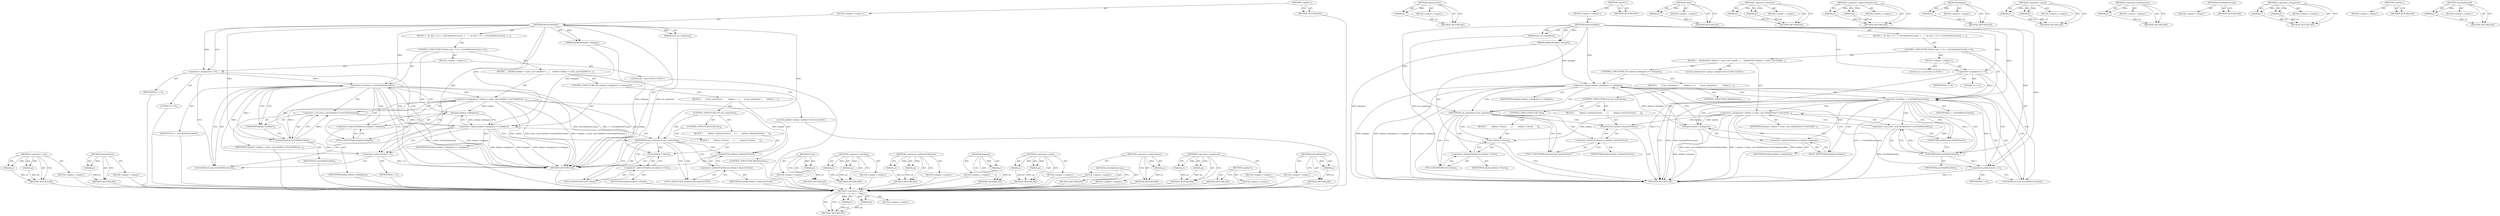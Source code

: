 digraph "GetChildViewAt" {
vulnerable_93 [label=<(METHOD,&lt;operator&gt;.cast)>];
vulnerable_94 [label=<(PARAM,p1)>];
vulnerable_95 [label=<(PARAM,p2)>];
vulnerable_96 [label=<(BLOCK,&lt;empty&gt;,&lt;empty&gt;)>];
vulnerable_97 [label=<(METHOD_RETURN,ANY)>];
vulnerable_116 [label=<(METHOD,AnimateClose)>];
vulnerable_117 [label=<(PARAM,p1)>];
vulnerable_118 [label=<(BLOCK,&lt;empty&gt;,&lt;empty&gt;)>];
vulnerable_119 [label=<(METHOD_RETURN,ANY)>];
vulnerable_6 [label=<(METHOD,&lt;global&gt;)<SUB>1</SUB>>];
vulnerable_7 [label=<(BLOCK,&lt;empty&gt;,&lt;empty&gt;)<SUB>1</SUB>>];
vulnerable_8 [label=<(METHOD,RemoveInfoBar)<SUB>1</SUB>>];
vulnerable_9 [label=<(PARAM,InfoBarDelegate* delegate)<SUB>1</SUB>>];
vulnerable_10 [label=<(PARAM,bool use_animation)<SUB>2</SUB>>];
vulnerable_11 [label=<(BLOCK,{
   for (int i = 0; i &lt; GetChildViewCount(); +...,{
   for (int i = 0; i &lt; GetChildViewCount(); +...)<SUB>2</SUB>>];
vulnerable_12 [label=<(CONTROL_STRUCTURE,FOR,for (int i = 0;i &lt; GetChildViewCount();++i))<SUB>3</SUB>>];
vulnerable_13 [label=<(BLOCK,&lt;empty&gt;,&lt;empty&gt;)<SUB>3</SUB>>];
vulnerable_14 [label="<(LOCAL,int i: int)<SUB>3</SUB>>"];
vulnerable_15 [label=<(&lt;operator&gt;.assignment,i = 0)<SUB>3</SUB>>];
vulnerable_16 [label=<(IDENTIFIER,i,i = 0)<SUB>3</SUB>>];
vulnerable_17 [label=<(LITERAL,0,i = 0)<SUB>3</SUB>>];
vulnerable_18 [label=<(&lt;operator&gt;.lessThan,i &lt; GetChildViewCount())<SUB>3</SUB>>];
vulnerable_19 [label=<(IDENTIFIER,i,i &lt; GetChildViewCount())<SUB>3</SUB>>];
vulnerable_20 [label=<(GetChildViewCount,GetChildViewCount())<SUB>3</SUB>>];
vulnerable_21 [label=<(&lt;operator&gt;.preIncrement,++i)<SUB>3</SUB>>];
vulnerable_22 [label=<(IDENTIFIER,i,++i)<SUB>3</SUB>>];
vulnerable_23 [label=<(BLOCK,{
    InfoBar* infobar = static_cast&lt;InfoBar*&gt;(...,{
    InfoBar* infobar = static_cast&lt;InfoBar*&gt;(...)<SUB>3</SUB>>];
vulnerable_24 [label="<(LOCAL,InfoBar* infobar: InfoBar*)<SUB>4</SUB>>"];
vulnerable_25 [label=<(&lt;operator&gt;.assignment,* infobar = static_cast&lt;InfoBar*&gt;(GetChildViewA...)<SUB>4</SUB>>];
vulnerable_26 [label=<(IDENTIFIER,infobar,* infobar = static_cast&lt;InfoBar*&gt;(GetChildViewA...)<SUB>4</SUB>>];
vulnerable_27 [label=<(&lt;operator&gt;.cast,static_cast&lt;InfoBar*&gt;(GetChildViewAt(i)))<SUB>4</SUB>>];
vulnerable_28 [label=<(UNKNOWN,InfoBar*,InfoBar*)<SUB>4</SUB>>];
vulnerable_29 [label=<(GetChildViewAt,GetChildViewAt(i))<SUB>4</SUB>>];
vulnerable_30 [label=<(IDENTIFIER,i,GetChildViewAt(i))<SUB>4</SUB>>];
vulnerable_31 [label=<(CONTROL_STRUCTURE,IF,if (infobar-&gt;delegate() == delegate))<SUB>5</SUB>>];
vulnerable_32 [label=<(&lt;operator&gt;.equals,infobar-&gt;delegate() == delegate)<SUB>5</SUB>>];
vulnerable_33 [label=<(delegate,infobar-&gt;delegate())<SUB>5</SUB>>];
vulnerable_34 [label=<(&lt;operator&gt;.indirectFieldAccess,infobar-&gt;delegate)<SUB>5</SUB>>];
vulnerable_35 [label=<(IDENTIFIER,infobar,infobar-&gt;delegate())<SUB>5</SUB>>];
vulnerable_36 [label=<(FIELD_IDENTIFIER,delegate,delegate)<SUB>5</SUB>>];
vulnerable_37 [label=<(IDENTIFIER,delegate,infobar-&gt;delegate() == delegate)<SUB>5</SUB>>];
vulnerable_38 [label=<(BLOCK,{
       if (use_animation) {
        infobar-&gt;...,{
       if (use_animation) {
        infobar-&gt;...)<SUB>5</SUB>>];
vulnerable_39 [label=<(CONTROL_STRUCTURE,IF,if (use_animation))<SUB>6</SUB>>];
vulnerable_40 [label=<(IDENTIFIER,use_animation,if (use_animation))<SUB>6</SUB>>];
vulnerable_41 [label=<(BLOCK,{
        infobar-&gt;AnimateClose();
      },{
        infobar-&gt;AnimateClose();
      })<SUB>6</SUB>>];
vulnerable_42 [label=<(AnimateClose,infobar-&gt;AnimateClose())<SUB>7</SUB>>];
vulnerable_43 [label=<(&lt;operator&gt;.indirectFieldAccess,infobar-&gt;AnimateClose)<SUB>7</SUB>>];
vulnerable_44 [label=<(IDENTIFIER,infobar,infobar-&gt;AnimateClose())<SUB>7</SUB>>];
vulnerable_45 [label=<(FIELD_IDENTIFIER,AnimateClose,AnimateClose)<SUB>7</SUB>>];
vulnerable_46 [label=<(CONTROL_STRUCTURE,ELSE,else)<SUB>8</SUB>>];
vulnerable_47 [label=<(BLOCK,{
        infobar-&gt;Close();
      },{
        infobar-&gt;Close();
      })<SUB>8</SUB>>];
vulnerable_48 [label=<(Close,infobar-&gt;Close())<SUB>9</SUB>>];
vulnerable_49 [label=<(&lt;operator&gt;.indirectFieldAccess,infobar-&gt;Close)<SUB>9</SUB>>];
vulnerable_50 [label=<(IDENTIFIER,infobar,infobar-&gt;Close())<SUB>9</SUB>>];
vulnerable_51 [label=<(FIELD_IDENTIFIER,Close,Close)<SUB>9</SUB>>];
vulnerable_52 [label=<(CONTROL_STRUCTURE,BREAK,break;)<SUB>11</SUB>>];
vulnerable_53 [label=<(METHOD_RETURN,void)<SUB>1</SUB>>];
vulnerable_55 [label=<(METHOD_RETURN,ANY)<SUB>1</SUB>>];
vulnerable_120 [label=<(METHOD,Close)>];
vulnerable_121 [label=<(PARAM,p1)>];
vulnerable_122 [label=<(BLOCK,&lt;empty&gt;,&lt;empty&gt;)>];
vulnerable_123 [label=<(METHOD_RETURN,ANY)>];
vulnerable_81 [label=<(METHOD,&lt;operator&gt;.lessThan)>];
vulnerable_82 [label=<(PARAM,p1)>];
vulnerable_83 [label=<(PARAM,p2)>];
vulnerable_84 [label=<(BLOCK,&lt;empty&gt;,&lt;empty&gt;)>];
vulnerable_85 [label=<(METHOD_RETURN,ANY)>];
vulnerable_111 [label=<(METHOD,&lt;operator&gt;.indirectFieldAccess)>];
vulnerable_112 [label=<(PARAM,p1)>];
vulnerable_113 [label=<(PARAM,p2)>];
vulnerable_114 [label=<(BLOCK,&lt;empty&gt;,&lt;empty&gt;)>];
vulnerable_115 [label=<(METHOD_RETURN,ANY)>];
vulnerable_107 [label=<(METHOD,delegate)>];
vulnerable_108 [label=<(PARAM,p1)>];
vulnerable_109 [label=<(BLOCK,&lt;empty&gt;,&lt;empty&gt;)>];
vulnerable_110 [label=<(METHOD_RETURN,ANY)>];
vulnerable_102 [label=<(METHOD,&lt;operator&gt;.equals)>];
vulnerable_103 [label=<(PARAM,p1)>];
vulnerable_104 [label=<(PARAM,p2)>];
vulnerable_105 [label=<(BLOCK,&lt;empty&gt;,&lt;empty&gt;)>];
vulnerable_106 [label=<(METHOD_RETURN,ANY)>];
vulnerable_89 [label=<(METHOD,&lt;operator&gt;.preIncrement)>];
vulnerable_90 [label=<(PARAM,p1)>];
vulnerable_91 [label=<(BLOCK,&lt;empty&gt;,&lt;empty&gt;)>];
vulnerable_92 [label=<(METHOD_RETURN,ANY)>];
vulnerable_86 [label=<(METHOD,GetChildViewCount)>];
vulnerable_87 [label=<(BLOCK,&lt;empty&gt;,&lt;empty&gt;)>];
vulnerable_88 [label=<(METHOD_RETURN,ANY)>];
vulnerable_76 [label=<(METHOD,&lt;operator&gt;.assignment)>];
vulnerable_77 [label=<(PARAM,p1)>];
vulnerable_78 [label=<(PARAM,p2)>];
vulnerable_79 [label=<(BLOCK,&lt;empty&gt;,&lt;empty&gt;)>];
vulnerable_80 [label=<(METHOD_RETURN,ANY)>];
vulnerable_70 [label=<(METHOD,&lt;global&gt;)<SUB>1</SUB>>];
vulnerable_71 [label=<(BLOCK,&lt;empty&gt;,&lt;empty&gt;)>];
vulnerable_72 [label=<(METHOD_RETURN,ANY)>];
vulnerable_98 [label=<(METHOD,GetChildViewAt)>];
vulnerable_99 [label=<(PARAM,p1)>];
vulnerable_100 [label=<(BLOCK,&lt;empty&gt;,&lt;empty&gt;)>];
vulnerable_101 [label=<(METHOD_RETURN,ANY)>];
fixed_93 [label=<(METHOD,&lt;operator&gt;.cast)>];
fixed_94 [label=<(PARAM,p1)>];
fixed_95 [label=<(PARAM,p2)>];
fixed_96 [label=<(BLOCK,&lt;empty&gt;,&lt;empty&gt;)>];
fixed_97 [label=<(METHOD_RETURN,ANY)>];
fixed_116 [label=<(METHOD,AnimateClose)>];
fixed_117 [label=<(PARAM,p1)>];
fixed_118 [label=<(BLOCK,&lt;empty&gt;,&lt;empty&gt;)>];
fixed_119 [label=<(METHOD_RETURN,ANY)>];
fixed_6 [label=<(METHOD,&lt;global&gt;)<SUB>1</SUB>>];
fixed_7 [label=<(BLOCK,&lt;empty&gt;,&lt;empty&gt;)<SUB>1</SUB>>];
fixed_8 [label=<(METHOD,RemoveInfoBar)<SUB>1</SUB>>];
fixed_9 [label=<(PARAM,InfoBarDelegate* delegate)<SUB>1</SUB>>];
fixed_10 [label=<(PARAM,bool use_animation)<SUB>2</SUB>>];
fixed_11 [label=<(BLOCK,{
   for (int i = 0; i &lt; GetChildViewCount(); +...,{
   for (int i = 0; i &lt; GetChildViewCount(); +...)<SUB>2</SUB>>];
fixed_12 [label=<(CONTROL_STRUCTURE,FOR,for (int i = 0;i &lt; GetChildViewCount();++i))<SUB>3</SUB>>];
fixed_13 [label=<(BLOCK,&lt;empty&gt;,&lt;empty&gt;)<SUB>3</SUB>>];
fixed_14 [label="<(LOCAL,int i: int)<SUB>3</SUB>>"];
fixed_15 [label=<(&lt;operator&gt;.assignment,i = 0)<SUB>3</SUB>>];
fixed_16 [label=<(IDENTIFIER,i,i = 0)<SUB>3</SUB>>];
fixed_17 [label=<(LITERAL,0,i = 0)<SUB>3</SUB>>];
fixed_18 [label=<(&lt;operator&gt;.lessThan,i &lt; GetChildViewCount())<SUB>3</SUB>>];
fixed_19 [label=<(IDENTIFIER,i,i &lt; GetChildViewCount())<SUB>3</SUB>>];
fixed_20 [label=<(GetChildViewCount,GetChildViewCount())<SUB>3</SUB>>];
fixed_21 [label=<(&lt;operator&gt;.preIncrement,++i)<SUB>3</SUB>>];
fixed_22 [label=<(IDENTIFIER,i,++i)<SUB>3</SUB>>];
fixed_23 [label=<(BLOCK,{
    InfoBarView* infobar = static_cast&lt;InfoBa...,{
    InfoBarView* infobar = static_cast&lt;InfoBa...)<SUB>3</SUB>>];
fixed_24 [label="<(LOCAL,InfoBarView* infobar: InfoBarView*)<SUB>4</SUB>>"];
fixed_25 [label=<(&lt;operator&gt;.assignment,* infobar = static_cast&lt;InfoBarView*&gt;(GetChildV...)<SUB>4</SUB>>];
fixed_26 [label=<(IDENTIFIER,infobar,* infobar = static_cast&lt;InfoBarView*&gt;(GetChildV...)<SUB>4</SUB>>];
fixed_27 [label=<(&lt;operator&gt;.cast,static_cast&lt;InfoBarView*&gt;(GetChildViewAt(i)))<SUB>4</SUB>>];
fixed_28 [label=<(UNKNOWN,InfoBarView*,InfoBarView*)<SUB>4</SUB>>];
fixed_29 [label=<(GetChildViewAt,GetChildViewAt(i))<SUB>4</SUB>>];
fixed_30 [label=<(IDENTIFIER,i,GetChildViewAt(i))<SUB>4</SUB>>];
fixed_31 [label=<(CONTROL_STRUCTURE,IF,if (infobar-&gt;delegate() == delegate))<SUB>5</SUB>>];
fixed_32 [label=<(&lt;operator&gt;.equals,infobar-&gt;delegate() == delegate)<SUB>5</SUB>>];
fixed_33 [label=<(delegate,infobar-&gt;delegate())<SUB>5</SUB>>];
fixed_34 [label=<(&lt;operator&gt;.indirectFieldAccess,infobar-&gt;delegate)<SUB>5</SUB>>];
fixed_35 [label=<(IDENTIFIER,infobar,infobar-&gt;delegate())<SUB>5</SUB>>];
fixed_36 [label=<(FIELD_IDENTIFIER,delegate,delegate)<SUB>5</SUB>>];
fixed_37 [label=<(IDENTIFIER,delegate,infobar-&gt;delegate() == delegate)<SUB>5</SUB>>];
fixed_38 [label=<(BLOCK,{
       if (use_animation) {
        infobar-&gt;...,{
       if (use_animation) {
        infobar-&gt;...)<SUB>5</SUB>>];
fixed_39 [label=<(CONTROL_STRUCTURE,IF,if (use_animation))<SUB>6</SUB>>];
fixed_40 [label=<(IDENTIFIER,use_animation,if (use_animation))<SUB>6</SUB>>];
fixed_41 [label=<(BLOCK,{
        infobar-&gt;AnimateClose();
      },{
        infobar-&gt;AnimateClose();
      })<SUB>6</SUB>>];
fixed_42 [label=<(AnimateClose,infobar-&gt;AnimateClose())<SUB>7</SUB>>];
fixed_43 [label=<(&lt;operator&gt;.indirectFieldAccess,infobar-&gt;AnimateClose)<SUB>7</SUB>>];
fixed_44 [label=<(IDENTIFIER,infobar,infobar-&gt;AnimateClose())<SUB>7</SUB>>];
fixed_45 [label=<(FIELD_IDENTIFIER,AnimateClose,AnimateClose)<SUB>7</SUB>>];
fixed_46 [label=<(CONTROL_STRUCTURE,ELSE,else)<SUB>8</SUB>>];
fixed_47 [label=<(BLOCK,{
        infobar-&gt;Close();
      },{
        infobar-&gt;Close();
      })<SUB>8</SUB>>];
fixed_48 [label=<(Close,infobar-&gt;Close())<SUB>9</SUB>>];
fixed_49 [label=<(&lt;operator&gt;.indirectFieldAccess,infobar-&gt;Close)<SUB>9</SUB>>];
fixed_50 [label=<(IDENTIFIER,infobar,infobar-&gt;Close())<SUB>9</SUB>>];
fixed_51 [label=<(FIELD_IDENTIFIER,Close,Close)<SUB>9</SUB>>];
fixed_52 [label=<(CONTROL_STRUCTURE,BREAK,break;)<SUB>11</SUB>>];
fixed_53 [label=<(METHOD_RETURN,void)<SUB>1</SUB>>];
fixed_55 [label=<(METHOD_RETURN,ANY)<SUB>1</SUB>>];
fixed_120 [label=<(METHOD,Close)>];
fixed_121 [label=<(PARAM,p1)>];
fixed_122 [label=<(BLOCK,&lt;empty&gt;,&lt;empty&gt;)>];
fixed_123 [label=<(METHOD_RETURN,ANY)>];
fixed_81 [label=<(METHOD,&lt;operator&gt;.lessThan)>];
fixed_82 [label=<(PARAM,p1)>];
fixed_83 [label=<(PARAM,p2)>];
fixed_84 [label=<(BLOCK,&lt;empty&gt;,&lt;empty&gt;)>];
fixed_85 [label=<(METHOD_RETURN,ANY)>];
fixed_111 [label=<(METHOD,&lt;operator&gt;.indirectFieldAccess)>];
fixed_112 [label=<(PARAM,p1)>];
fixed_113 [label=<(PARAM,p2)>];
fixed_114 [label=<(BLOCK,&lt;empty&gt;,&lt;empty&gt;)>];
fixed_115 [label=<(METHOD_RETURN,ANY)>];
fixed_107 [label=<(METHOD,delegate)>];
fixed_108 [label=<(PARAM,p1)>];
fixed_109 [label=<(BLOCK,&lt;empty&gt;,&lt;empty&gt;)>];
fixed_110 [label=<(METHOD_RETURN,ANY)>];
fixed_102 [label=<(METHOD,&lt;operator&gt;.equals)>];
fixed_103 [label=<(PARAM,p1)>];
fixed_104 [label=<(PARAM,p2)>];
fixed_105 [label=<(BLOCK,&lt;empty&gt;,&lt;empty&gt;)>];
fixed_106 [label=<(METHOD_RETURN,ANY)>];
fixed_89 [label=<(METHOD,&lt;operator&gt;.preIncrement)>];
fixed_90 [label=<(PARAM,p1)>];
fixed_91 [label=<(BLOCK,&lt;empty&gt;,&lt;empty&gt;)>];
fixed_92 [label=<(METHOD_RETURN,ANY)>];
fixed_86 [label=<(METHOD,GetChildViewCount)>];
fixed_87 [label=<(BLOCK,&lt;empty&gt;,&lt;empty&gt;)>];
fixed_88 [label=<(METHOD_RETURN,ANY)>];
fixed_76 [label=<(METHOD,&lt;operator&gt;.assignment)>];
fixed_77 [label=<(PARAM,p1)>];
fixed_78 [label=<(PARAM,p2)>];
fixed_79 [label=<(BLOCK,&lt;empty&gt;,&lt;empty&gt;)>];
fixed_80 [label=<(METHOD_RETURN,ANY)>];
fixed_70 [label=<(METHOD,&lt;global&gt;)<SUB>1</SUB>>];
fixed_71 [label=<(BLOCK,&lt;empty&gt;,&lt;empty&gt;)>];
fixed_72 [label=<(METHOD_RETURN,ANY)>];
fixed_98 [label=<(METHOD,GetChildViewAt)>];
fixed_99 [label=<(PARAM,p1)>];
fixed_100 [label=<(BLOCK,&lt;empty&gt;,&lt;empty&gt;)>];
fixed_101 [label=<(METHOD_RETURN,ANY)>];
vulnerable_93 -> vulnerable_94  [key=0, label="AST: "];
vulnerable_93 -> vulnerable_94  [key=1, label="DDG: "];
vulnerable_93 -> vulnerable_96  [key=0, label="AST: "];
vulnerable_93 -> vulnerable_95  [key=0, label="AST: "];
vulnerable_93 -> vulnerable_95  [key=1, label="DDG: "];
vulnerable_93 -> vulnerable_97  [key=0, label="AST: "];
vulnerable_93 -> vulnerable_97  [key=1, label="CFG: "];
vulnerable_94 -> vulnerable_97  [key=0, label="DDG: p1"];
vulnerable_95 -> vulnerable_97  [key=0, label="DDG: p2"];
vulnerable_96 -> fixed_93  [key=0];
vulnerable_97 -> fixed_93  [key=0];
vulnerable_116 -> vulnerable_117  [key=0, label="AST: "];
vulnerable_116 -> vulnerable_117  [key=1, label="DDG: "];
vulnerable_116 -> vulnerable_118  [key=0, label="AST: "];
vulnerable_116 -> vulnerable_119  [key=0, label="AST: "];
vulnerable_116 -> vulnerable_119  [key=1, label="CFG: "];
vulnerable_117 -> vulnerable_119  [key=0, label="DDG: p1"];
vulnerable_118 -> fixed_93  [key=0];
vulnerable_119 -> fixed_93  [key=0];
vulnerable_6 -> vulnerable_7  [key=0, label="AST: "];
vulnerable_6 -> vulnerable_55  [key=0, label="AST: "];
vulnerable_6 -> vulnerable_55  [key=1, label="CFG: "];
vulnerable_7 -> vulnerable_8  [key=0, label="AST: "];
vulnerable_8 -> vulnerable_9  [key=0, label="AST: "];
vulnerable_8 -> vulnerable_9  [key=1, label="DDG: "];
vulnerable_8 -> vulnerable_10  [key=0, label="AST: "];
vulnerable_8 -> vulnerable_10  [key=1, label="DDG: "];
vulnerable_8 -> vulnerable_11  [key=0, label="AST: "];
vulnerable_8 -> vulnerable_53  [key=0, label="AST: "];
vulnerable_8 -> vulnerable_15  [key=0, label="CFG: "];
vulnerable_8 -> vulnerable_15  [key=1, label="DDG: "];
vulnerable_8 -> vulnerable_18  [key=0, label="DDG: "];
vulnerable_8 -> vulnerable_21  [key=0, label="DDG: "];
vulnerable_8 -> vulnerable_32  [key=0, label="DDG: "];
vulnerable_8 -> vulnerable_29  [key=0, label="DDG: "];
vulnerable_8 -> vulnerable_40  [key=0, label="DDG: "];
vulnerable_9 -> vulnerable_53  [key=0, label="DDG: delegate"];
vulnerable_9 -> vulnerable_32  [key=0, label="DDG: delegate"];
vulnerable_10 -> vulnerable_53  [key=0, label="DDG: use_animation"];
vulnerable_11 -> vulnerable_12  [key=0, label="AST: "];
vulnerable_12 -> vulnerable_13  [key=0, label="AST: "];
vulnerable_12 -> vulnerable_18  [key=0, label="AST: "];
vulnerable_12 -> vulnerable_21  [key=0, label="AST: "];
vulnerable_12 -> vulnerable_23  [key=0, label="AST: "];
vulnerable_13 -> vulnerable_14  [key=0, label="AST: "];
vulnerable_13 -> vulnerable_15  [key=0, label="AST: "];
vulnerable_14 -> fixed_93  [key=0];
vulnerable_15 -> vulnerable_16  [key=0, label="AST: "];
vulnerable_15 -> vulnerable_17  [key=0, label="AST: "];
vulnerable_15 -> vulnerable_20  [key=0, label="CFG: "];
vulnerable_15 -> vulnerable_53  [key=0, label="DDG: i = 0"];
vulnerable_15 -> vulnerable_18  [key=0, label="DDG: i"];
vulnerable_16 -> fixed_93  [key=0];
vulnerable_17 -> fixed_93  [key=0];
vulnerable_18 -> vulnerable_19  [key=0, label="AST: "];
vulnerable_18 -> vulnerable_20  [key=0, label="AST: "];
vulnerable_18 -> vulnerable_53  [key=0, label="CFG: "];
vulnerable_18 -> vulnerable_53  [key=1, label="DDG: i"];
vulnerable_18 -> vulnerable_53  [key=2, label="DDG: GetChildViewCount()"];
vulnerable_18 -> vulnerable_53  [key=3, label="DDG: i &lt; GetChildViewCount()"];
vulnerable_18 -> vulnerable_28  [key=0, label="CFG: "];
vulnerable_18 -> vulnerable_28  [key=1, label="CDG: "];
vulnerable_18 -> vulnerable_29  [key=0, label="DDG: i"];
vulnerable_18 -> vulnerable_29  [key=1, label="CDG: "];
vulnerable_18 -> vulnerable_34  [key=0, label="CDG: "];
vulnerable_18 -> vulnerable_32  [key=0, label="CDG: "];
vulnerable_18 -> vulnerable_33  [key=0, label="CDG: "];
vulnerable_18 -> vulnerable_36  [key=0, label="CDG: "];
vulnerable_18 -> vulnerable_25  [key=0, label="CDG: "];
vulnerable_18 -> vulnerable_27  [key=0, label="CDG: "];
vulnerable_19 -> fixed_93  [key=0];
vulnerable_20 -> vulnerable_18  [key=0, label="CFG: "];
vulnerable_21 -> vulnerable_22  [key=0, label="AST: "];
vulnerable_21 -> vulnerable_20  [key=0, label="CFG: "];
vulnerable_21 -> vulnerable_53  [key=0, label="DDG: ++i"];
vulnerable_21 -> vulnerable_18  [key=0, label="DDG: i"];
vulnerable_22 -> fixed_93  [key=0];
vulnerable_23 -> vulnerable_24  [key=0, label="AST: "];
vulnerable_23 -> vulnerable_25  [key=0, label="AST: "];
vulnerable_23 -> vulnerable_31  [key=0, label="AST: "];
vulnerable_24 -> fixed_93  [key=0];
vulnerable_25 -> vulnerable_26  [key=0, label="AST: "];
vulnerable_25 -> vulnerable_27  [key=0, label="AST: "];
vulnerable_25 -> vulnerable_36  [key=0, label="CFG: "];
vulnerable_25 -> vulnerable_53  [key=0, label="DDG: infobar"];
vulnerable_25 -> vulnerable_53  [key=1, label="DDG: static_cast&lt;InfoBar*&gt;(GetChildViewAt(i))"];
vulnerable_25 -> vulnerable_53  [key=2, label="DDG: * infobar = static_cast&lt;InfoBar*&gt;(GetChildViewAt(i))"];
vulnerable_25 -> vulnerable_33  [key=0, label="DDG: infobar"];
vulnerable_25 -> vulnerable_42  [key=0, label="DDG: infobar"];
vulnerable_25 -> vulnerable_48  [key=0, label="DDG: infobar"];
vulnerable_26 -> fixed_93  [key=0];
vulnerable_27 -> vulnerable_28  [key=0, label="AST: "];
vulnerable_27 -> vulnerable_29  [key=0, label="AST: "];
vulnerable_27 -> vulnerable_25  [key=0, label="CFG: "];
vulnerable_27 -> vulnerable_53  [key=0, label="DDG: GetChildViewAt(i)"];
vulnerable_28 -> vulnerable_29  [key=0, label="CFG: "];
vulnerable_29 -> vulnerable_30  [key=0, label="AST: "];
vulnerable_29 -> vulnerable_27  [key=0, label="CFG: "];
vulnerable_29 -> vulnerable_27  [key=1, label="DDG: i"];
vulnerable_29 -> vulnerable_21  [key=0, label="DDG: i"];
vulnerable_29 -> vulnerable_25  [key=0, label="DDG: i"];
vulnerable_30 -> fixed_93  [key=0];
vulnerable_31 -> vulnerable_32  [key=0, label="AST: "];
vulnerable_31 -> vulnerable_38  [key=0, label="AST: "];
vulnerable_32 -> vulnerable_33  [key=0, label="AST: "];
vulnerable_32 -> vulnerable_37  [key=0, label="AST: "];
vulnerable_32 -> vulnerable_40  [key=0, label="CFG: "];
vulnerable_32 -> vulnerable_40  [key=1, label="CDG: "];
vulnerable_32 -> vulnerable_21  [key=0, label="CFG: "];
vulnerable_32 -> vulnerable_21  [key=1, label="CDG: "];
vulnerable_32 -> vulnerable_53  [key=0, label="DDG: infobar-&gt;delegate()"];
vulnerable_32 -> vulnerable_53  [key=1, label="DDG: delegate"];
vulnerable_32 -> vulnerable_53  [key=2, label="DDG: infobar-&gt;delegate() == delegate"];
vulnerable_32 -> vulnerable_20  [key=0, label="CDG: "];
vulnerable_32 -> vulnerable_18  [key=0, label="CDG: "];
vulnerable_33 -> vulnerable_34  [key=0, label="AST: "];
vulnerable_33 -> vulnerable_32  [key=0, label="CFG: "];
vulnerable_33 -> vulnerable_32  [key=1, label="DDG: infobar-&gt;delegate"];
vulnerable_33 -> vulnerable_53  [key=0, label="DDG: infobar-&gt;delegate"];
vulnerable_34 -> vulnerable_35  [key=0, label="AST: "];
vulnerable_34 -> vulnerable_36  [key=0, label="AST: "];
vulnerable_34 -> vulnerable_33  [key=0, label="CFG: "];
vulnerable_35 -> fixed_93  [key=0];
vulnerable_36 -> vulnerable_34  [key=0, label="CFG: "];
vulnerable_37 -> fixed_93  [key=0];
vulnerable_38 -> vulnerable_39  [key=0, label="AST: "];
vulnerable_38 -> vulnerable_52  [key=0, label="AST: "];
vulnerable_39 -> vulnerable_40  [key=0, label="AST: "];
vulnerable_39 -> vulnerable_41  [key=0, label="AST: "];
vulnerable_39 -> vulnerable_46  [key=0, label="AST: "];
vulnerable_40 -> vulnerable_45  [key=0, label="CFG: "];
vulnerable_40 -> vulnerable_45  [key=1, label="CDG: "];
vulnerable_40 -> vulnerable_51  [key=0, label="CFG: "];
vulnerable_40 -> vulnerable_51  [key=1, label="CDG: "];
vulnerable_40 -> vulnerable_48  [key=0, label="CDG: "];
vulnerable_40 -> vulnerable_49  [key=0, label="CDG: "];
vulnerable_40 -> vulnerable_42  [key=0, label="CDG: "];
vulnerable_40 -> vulnerable_43  [key=0, label="CDG: "];
vulnerable_41 -> vulnerable_42  [key=0, label="AST: "];
vulnerable_42 -> vulnerable_43  [key=0, label="AST: "];
vulnerable_42 -> vulnerable_53  [key=0, label="CFG: "];
vulnerable_43 -> vulnerable_44  [key=0, label="AST: "];
vulnerable_43 -> vulnerable_45  [key=0, label="AST: "];
vulnerable_43 -> vulnerable_42  [key=0, label="CFG: "];
vulnerable_44 -> fixed_93  [key=0];
vulnerable_45 -> vulnerable_43  [key=0, label="CFG: "];
vulnerable_46 -> vulnerable_47  [key=0, label="AST: "];
vulnerable_47 -> vulnerable_48  [key=0, label="AST: "];
vulnerable_48 -> vulnerable_49  [key=0, label="AST: "];
vulnerable_48 -> vulnerable_53  [key=0, label="CFG: "];
vulnerable_49 -> vulnerable_50  [key=0, label="AST: "];
vulnerable_49 -> vulnerable_51  [key=0, label="AST: "];
vulnerable_49 -> vulnerable_48  [key=0, label="CFG: "];
vulnerable_50 -> fixed_93  [key=0];
vulnerable_51 -> vulnerable_49  [key=0, label="CFG: "];
vulnerable_52 -> fixed_93  [key=0];
vulnerable_53 -> fixed_93  [key=0];
vulnerable_55 -> fixed_93  [key=0];
vulnerable_120 -> vulnerable_121  [key=0, label="AST: "];
vulnerable_120 -> vulnerable_121  [key=1, label="DDG: "];
vulnerable_120 -> vulnerable_122  [key=0, label="AST: "];
vulnerable_120 -> vulnerable_123  [key=0, label="AST: "];
vulnerable_120 -> vulnerable_123  [key=1, label="CFG: "];
vulnerable_121 -> vulnerable_123  [key=0, label="DDG: p1"];
vulnerable_122 -> fixed_93  [key=0];
vulnerable_123 -> fixed_93  [key=0];
vulnerable_81 -> vulnerable_82  [key=0, label="AST: "];
vulnerable_81 -> vulnerable_82  [key=1, label="DDG: "];
vulnerable_81 -> vulnerable_84  [key=0, label="AST: "];
vulnerable_81 -> vulnerable_83  [key=0, label="AST: "];
vulnerable_81 -> vulnerable_83  [key=1, label="DDG: "];
vulnerable_81 -> vulnerable_85  [key=0, label="AST: "];
vulnerable_81 -> vulnerable_85  [key=1, label="CFG: "];
vulnerable_82 -> vulnerable_85  [key=0, label="DDG: p1"];
vulnerable_83 -> vulnerable_85  [key=0, label="DDG: p2"];
vulnerable_84 -> fixed_93  [key=0];
vulnerable_85 -> fixed_93  [key=0];
vulnerable_111 -> vulnerable_112  [key=0, label="AST: "];
vulnerable_111 -> vulnerable_112  [key=1, label="DDG: "];
vulnerable_111 -> vulnerable_114  [key=0, label="AST: "];
vulnerable_111 -> vulnerable_113  [key=0, label="AST: "];
vulnerable_111 -> vulnerable_113  [key=1, label="DDG: "];
vulnerable_111 -> vulnerable_115  [key=0, label="AST: "];
vulnerable_111 -> vulnerable_115  [key=1, label="CFG: "];
vulnerable_112 -> vulnerable_115  [key=0, label="DDG: p1"];
vulnerable_113 -> vulnerable_115  [key=0, label="DDG: p2"];
vulnerable_114 -> fixed_93  [key=0];
vulnerable_115 -> fixed_93  [key=0];
vulnerable_107 -> vulnerable_108  [key=0, label="AST: "];
vulnerable_107 -> vulnerable_108  [key=1, label="DDG: "];
vulnerable_107 -> vulnerable_109  [key=0, label="AST: "];
vulnerable_107 -> vulnerable_110  [key=0, label="AST: "];
vulnerable_107 -> vulnerable_110  [key=1, label="CFG: "];
vulnerable_108 -> vulnerable_110  [key=0, label="DDG: p1"];
vulnerable_109 -> fixed_93  [key=0];
vulnerable_110 -> fixed_93  [key=0];
vulnerable_102 -> vulnerable_103  [key=0, label="AST: "];
vulnerable_102 -> vulnerable_103  [key=1, label="DDG: "];
vulnerable_102 -> vulnerable_105  [key=0, label="AST: "];
vulnerable_102 -> vulnerable_104  [key=0, label="AST: "];
vulnerable_102 -> vulnerable_104  [key=1, label="DDG: "];
vulnerable_102 -> vulnerable_106  [key=0, label="AST: "];
vulnerable_102 -> vulnerable_106  [key=1, label="CFG: "];
vulnerable_103 -> vulnerable_106  [key=0, label="DDG: p1"];
vulnerable_104 -> vulnerable_106  [key=0, label="DDG: p2"];
vulnerable_105 -> fixed_93  [key=0];
vulnerable_106 -> fixed_93  [key=0];
vulnerable_89 -> vulnerable_90  [key=0, label="AST: "];
vulnerable_89 -> vulnerable_90  [key=1, label="DDG: "];
vulnerable_89 -> vulnerable_91  [key=0, label="AST: "];
vulnerable_89 -> vulnerable_92  [key=0, label="AST: "];
vulnerable_89 -> vulnerable_92  [key=1, label="CFG: "];
vulnerable_90 -> vulnerable_92  [key=0, label="DDG: p1"];
vulnerable_91 -> fixed_93  [key=0];
vulnerable_92 -> fixed_93  [key=0];
vulnerable_86 -> vulnerable_87  [key=0, label="AST: "];
vulnerable_86 -> vulnerable_88  [key=0, label="AST: "];
vulnerable_86 -> vulnerable_88  [key=1, label="CFG: "];
vulnerable_87 -> fixed_93  [key=0];
vulnerable_88 -> fixed_93  [key=0];
vulnerable_76 -> vulnerable_77  [key=0, label="AST: "];
vulnerable_76 -> vulnerable_77  [key=1, label="DDG: "];
vulnerable_76 -> vulnerable_79  [key=0, label="AST: "];
vulnerable_76 -> vulnerable_78  [key=0, label="AST: "];
vulnerable_76 -> vulnerable_78  [key=1, label="DDG: "];
vulnerable_76 -> vulnerable_80  [key=0, label="AST: "];
vulnerable_76 -> vulnerable_80  [key=1, label="CFG: "];
vulnerable_77 -> vulnerable_80  [key=0, label="DDG: p1"];
vulnerable_78 -> vulnerable_80  [key=0, label="DDG: p2"];
vulnerable_79 -> fixed_93  [key=0];
vulnerable_80 -> fixed_93  [key=0];
vulnerable_70 -> vulnerable_71  [key=0, label="AST: "];
vulnerable_70 -> vulnerable_72  [key=0, label="AST: "];
vulnerable_70 -> vulnerable_72  [key=1, label="CFG: "];
vulnerable_71 -> fixed_93  [key=0];
vulnerable_72 -> fixed_93  [key=0];
vulnerable_98 -> vulnerable_99  [key=0, label="AST: "];
vulnerable_98 -> vulnerable_99  [key=1, label="DDG: "];
vulnerable_98 -> vulnerable_100  [key=0, label="AST: "];
vulnerable_98 -> vulnerable_101  [key=0, label="AST: "];
vulnerable_98 -> vulnerable_101  [key=1, label="CFG: "];
vulnerable_99 -> vulnerable_101  [key=0, label="DDG: p1"];
vulnerable_100 -> fixed_93  [key=0];
vulnerable_101 -> fixed_93  [key=0];
fixed_93 -> fixed_94  [key=0, label="AST: "];
fixed_93 -> fixed_94  [key=1, label="DDG: "];
fixed_93 -> fixed_96  [key=0, label="AST: "];
fixed_93 -> fixed_95  [key=0, label="AST: "];
fixed_93 -> fixed_95  [key=1, label="DDG: "];
fixed_93 -> fixed_97  [key=0, label="AST: "];
fixed_93 -> fixed_97  [key=1, label="CFG: "];
fixed_94 -> fixed_97  [key=0, label="DDG: p1"];
fixed_95 -> fixed_97  [key=0, label="DDG: p2"];
fixed_116 -> fixed_117  [key=0, label="AST: "];
fixed_116 -> fixed_117  [key=1, label="DDG: "];
fixed_116 -> fixed_118  [key=0, label="AST: "];
fixed_116 -> fixed_119  [key=0, label="AST: "];
fixed_116 -> fixed_119  [key=1, label="CFG: "];
fixed_117 -> fixed_119  [key=0, label="DDG: p1"];
fixed_6 -> fixed_7  [key=0, label="AST: "];
fixed_6 -> fixed_55  [key=0, label="AST: "];
fixed_6 -> fixed_55  [key=1, label="CFG: "];
fixed_7 -> fixed_8  [key=0, label="AST: "];
fixed_8 -> fixed_9  [key=0, label="AST: "];
fixed_8 -> fixed_9  [key=1, label="DDG: "];
fixed_8 -> fixed_10  [key=0, label="AST: "];
fixed_8 -> fixed_10  [key=1, label="DDG: "];
fixed_8 -> fixed_11  [key=0, label="AST: "];
fixed_8 -> fixed_53  [key=0, label="AST: "];
fixed_8 -> fixed_15  [key=0, label="CFG: "];
fixed_8 -> fixed_15  [key=1, label="DDG: "];
fixed_8 -> fixed_18  [key=0, label="DDG: "];
fixed_8 -> fixed_21  [key=0, label="DDG: "];
fixed_8 -> fixed_32  [key=0, label="DDG: "];
fixed_8 -> fixed_29  [key=0, label="DDG: "];
fixed_8 -> fixed_40  [key=0, label="DDG: "];
fixed_9 -> fixed_53  [key=0, label="DDG: delegate"];
fixed_9 -> fixed_32  [key=0, label="DDG: delegate"];
fixed_10 -> fixed_53  [key=0, label="DDG: use_animation"];
fixed_11 -> fixed_12  [key=0, label="AST: "];
fixed_12 -> fixed_13  [key=0, label="AST: "];
fixed_12 -> fixed_18  [key=0, label="AST: "];
fixed_12 -> fixed_21  [key=0, label="AST: "];
fixed_12 -> fixed_23  [key=0, label="AST: "];
fixed_13 -> fixed_14  [key=0, label="AST: "];
fixed_13 -> fixed_15  [key=0, label="AST: "];
fixed_15 -> fixed_16  [key=0, label="AST: "];
fixed_15 -> fixed_17  [key=0, label="AST: "];
fixed_15 -> fixed_20  [key=0, label="CFG: "];
fixed_15 -> fixed_53  [key=0, label="DDG: i = 0"];
fixed_15 -> fixed_18  [key=0, label="DDG: i"];
fixed_18 -> fixed_19  [key=0, label="AST: "];
fixed_18 -> fixed_20  [key=0, label="AST: "];
fixed_18 -> fixed_53  [key=0, label="CFG: "];
fixed_18 -> fixed_53  [key=1, label="DDG: i"];
fixed_18 -> fixed_53  [key=2, label="DDG: GetChildViewCount()"];
fixed_18 -> fixed_53  [key=3, label="DDG: i &lt; GetChildViewCount()"];
fixed_18 -> fixed_28  [key=0, label="CFG: "];
fixed_18 -> fixed_28  [key=1, label="CDG: "];
fixed_18 -> fixed_29  [key=0, label="DDG: i"];
fixed_18 -> fixed_29  [key=1, label="CDG: "];
fixed_18 -> fixed_34  [key=0, label="CDG: "];
fixed_18 -> fixed_32  [key=0, label="CDG: "];
fixed_18 -> fixed_33  [key=0, label="CDG: "];
fixed_18 -> fixed_36  [key=0, label="CDG: "];
fixed_18 -> fixed_25  [key=0, label="CDG: "];
fixed_18 -> fixed_27  [key=0, label="CDG: "];
fixed_20 -> fixed_18  [key=0, label="CFG: "];
fixed_21 -> fixed_22  [key=0, label="AST: "];
fixed_21 -> fixed_20  [key=0, label="CFG: "];
fixed_21 -> fixed_53  [key=0, label="DDG: ++i"];
fixed_21 -> fixed_18  [key=0, label="DDG: i"];
fixed_23 -> fixed_24  [key=0, label="AST: "];
fixed_23 -> fixed_25  [key=0, label="AST: "];
fixed_23 -> fixed_31  [key=0, label="AST: "];
fixed_25 -> fixed_26  [key=0, label="AST: "];
fixed_25 -> fixed_27  [key=0, label="AST: "];
fixed_25 -> fixed_36  [key=0, label="CFG: "];
fixed_25 -> fixed_53  [key=0, label="DDG: infobar"];
fixed_25 -> fixed_53  [key=1, label="DDG: static_cast&lt;InfoBarView*&gt;(GetChildViewAt(i))"];
fixed_25 -> fixed_53  [key=2, label="DDG: * infobar = static_cast&lt;InfoBarView*&gt;(GetChildViewAt(i))"];
fixed_25 -> fixed_33  [key=0, label="DDG: infobar"];
fixed_25 -> fixed_42  [key=0, label="DDG: infobar"];
fixed_25 -> fixed_48  [key=0, label="DDG: infobar"];
fixed_27 -> fixed_28  [key=0, label="AST: "];
fixed_27 -> fixed_29  [key=0, label="AST: "];
fixed_27 -> fixed_25  [key=0, label="CFG: "];
fixed_27 -> fixed_53  [key=0, label="DDG: GetChildViewAt(i)"];
fixed_28 -> fixed_29  [key=0, label="CFG: "];
fixed_29 -> fixed_30  [key=0, label="AST: "];
fixed_29 -> fixed_27  [key=0, label="CFG: "];
fixed_29 -> fixed_27  [key=1, label="DDG: i"];
fixed_29 -> fixed_21  [key=0, label="DDG: i"];
fixed_29 -> fixed_25  [key=0, label="DDG: i"];
fixed_31 -> fixed_32  [key=0, label="AST: "];
fixed_31 -> fixed_38  [key=0, label="AST: "];
fixed_32 -> fixed_33  [key=0, label="AST: "];
fixed_32 -> fixed_37  [key=0, label="AST: "];
fixed_32 -> fixed_40  [key=0, label="CFG: "];
fixed_32 -> fixed_40  [key=1, label="CDG: "];
fixed_32 -> fixed_21  [key=0, label="CFG: "];
fixed_32 -> fixed_21  [key=1, label="CDG: "];
fixed_32 -> fixed_53  [key=0, label="DDG: infobar-&gt;delegate()"];
fixed_32 -> fixed_53  [key=1, label="DDG: delegate"];
fixed_32 -> fixed_53  [key=2, label="DDG: infobar-&gt;delegate() == delegate"];
fixed_32 -> fixed_20  [key=0, label="CDG: "];
fixed_32 -> fixed_18  [key=0, label="CDG: "];
fixed_33 -> fixed_34  [key=0, label="AST: "];
fixed_33 -> fixed_32  [key=0, label="CFG: "];
fixed_33 -> fixed_32  [key=1, label="DDG: infobar-&gt;delegate"];
fixed_33 -> fixed_53  [key=0, label="DDG: infobar-&gt;delegate"];
fixed_34 -> fixed_35  [key=0, label="AST: "];
fixed_34 -> fixed_36  [key=0, label="AST: "];
fixed_34 -> fixed_33  [key=0, label="CFG: "];
fixed_36 -> fixed_34  [key=0, label="CFG: "];
fixed_38 -> fixed_39  [key=0, label="AST: "];
fixed_38 -> fixed_52  [key=0, label="AST: "];
fixed_39 -> fixed_40  [key=0, label="AST: "];
fixed_39 -> fixed_41  [key=0, label="AST: "];
fixed_39 -> fixed_46  [key=0, label="AST: "];
fixed_40 -> fixed_45  [key=0, label="CFG: "];
fixed_40 -> fixed_45  [key=1, label="CDG: "];
fixed_40 -> fixed_51  [key=0, label="CFG: "];
fixed_40 -> fixed_51  [key=1, label="CDG: "];
fixed_40 -> fixed_48  [key=0, label="CDG: "];
fixed_40 -> fixed_49  [key=0, label="CDG: "];
fixed_40 -> fixed_42  [key=0, label="CDG: "];
fixed_40 -> fixed_43  [key=0, label="CDG: "];
fixed_41 -> fixed_42  [key=0, label="AST: "];
fixed_42 -> fixed_43  [key=0, label="AST: "];
fixed_42 -> fixed_53  [key=0, label="CFG: "];
fixed_43 -> fixed_44  [key=0, label="AST: "];
fixed_43 -> fixed_45  [key=0, label="AST: "];
fixed_43 -> fixed_42  [key=0, label="CFG: "];
fixed_45 -> fixed_43  [key=0, label="CFG: "];
fixed_46 -> fixed_47  [key=0, label="AST: "];
fixed_47 -> fixed_48  [key=0, label="AST: "];
fixed_48 -> fixed_49  [key=0, label="AST: "];
fixed_48 -> fixed_53  [key=0, label="CFG: "];
fixed_49 -> fixed_50  [key=0, label="AST: "];
fixed_49 -> fixed_51  [key=0, label="AST: "];
fixed_49 -> fixed_48  [key=0, label="CFG: "];
fixed_51 -> fixed_49  [key=0, label="CFG: "];
fixed_120 -> fixed_121  [key=0, label="AST: "];
fixed_120 -> fixed_121  [key=1, label="DDG: "];
fixed_120 -> fixed_122  [key=0, label="AST: "];
fixed_120 -> fixed_123  [key=0, label="AST: "];
fixed_120 -> fixed_123  [key=1, label="CFG: "];
fixed_121 -> fixed_123  [key=0, label="DDG: p1"];
fixed_81 -> fixed_82  [key=0, label="AST: "];
fixed_81 -> fixed_82  [key=1, label="DDG: "];
fixed_81 -> fixed_84  [key=0, label="AST: "];
fixed_81 -> fixed_83  [key=0, label="AST: "];
fixed_81 -> fixed_83  [key=1, label="DDG: "];
fixed_81 -> fixed_85  [key=0, label="AST: "];
fixed_81 -> fixed_85  [key=1, label="CFG: "];
fixed_82 -> fixed_85  [key=0, label="DDG: p1"];
fixed_83 -> fixed_85  [key=0, label="DDG: p2"];
fixed_111 -> fixed_112  [key=0, label="AST: "];
fixed_111 -> fixed_112  [key=1, label="DDG: "];
fixed_111 -> fixed_114  [key=0, label="AST: "];
fixed_111 -> fixed_113  [key=0, label="AST: "];
fixed_111 -> fixed_113  [key=1, label="DDG: "];
fixed_111 -> fixed_115  [key=0, label="AST: "];
fixed_111 -> fixed_115  [key=1, label="CFG: "];
fixed_112 -> fixed_115  [key=0, label="DDG: p1"];
fixed_113 -> fixed_115  [key=0, label="DDG: p2"];
fixed_107 -> fixed_108  [key=0, label="AST: "];
fixed_107 -> fixed_108  [key=1, label="DDG: "];
fixed_107 -> fixed_109  [key=0, label="AST: "];
fixed_107 -> fixed_110  [key=0, label="AST: "];
fixed_107 -> fixed_110  [key=1, label="CFG: "];
fixed_108 -> fixed_110  [key=0, label="DDG: p1"];
fixed_102 -> fixed_103  [key=0, label="AST: "];
fixed_102 -> fixed_103  [key=1, label="DDG: "];
fixed_102 -> fixed_105  [key=0, label="AST: "];
fixed_102 -> fixed_104  [key=0, label="AST: "];
fixed_102 -> fixed_104  [key=1, label="DDG: "];
fixed_102 -> fixed_106  [key=0, label="AST: "];
fixed_102 -> fixed_106  [key=1, label="CFG: "];
fixed_103 -> fixed_106  [key=0, label="DDG: p1"];
fixed_104 -> fixed_106  [key=0, label="DDG: p2"];
fixed_89 -> fixed_90  [key=0, label="AST: "];
fixed_89 -> fixed_90  [key=1, label="DDG: "];
fixed_89 -> fixed_91  [key=0, label="AST: "];
fixed_89 -> fixed_92  [key=0, label="AST: "];
fixed_89 -> fixed_92  [key=1, label="CFG: "];
fixed_90 -> fixed_92  [key=0, label="DDG: p1"];
fixed_86 -> fixed_87  [key=0, label="AST: "];
fixed_86 -> fixed_88  [key=0, label="AST: "];
fixed_86 -> fixed_88  [key=1, label="CFG: "];
fixed_76 -> fixed_77  [key=0, label="AST: "];
fixed_76 -> fixed_77  [key=1, label="DDG: "];
fixed_76 -> fixed_79  [key=0, label="AST: "];
fixed_76 -> fixed_78  [key=0, label="AST: "];
fixed_76 -> fixed_78  [key=1, label="DDG: "];
fixed_76 -> fixed_80  [key=0, label="AST: "];
fixed_76 -> fixed_80  [key=1, label="CFG: "];
fixed_77 -> fixed_80  [key=0, label="DDG: p1"];
fixed_78 -> fixed_80  [key=0, label="DDG: p2"];
fixed_70 -> fixed_71  [key=0, label="AST: "];
fixed_70 -> fixed_72  [key=0, label="AST: "];
fixed_70 -> fixed_72  [key=1, label="CFG: "];
fixed_98 -> fixed_99  [key=0, label="AST: "];
fixed_98 -> fixed_99  [key=1, label="DDG: "];
fixed_98 -> fixed_100  [key=0, label="AST: "];
fixed_98 -> fixed_101  [key=0, label="AST: "];
fixed_98 -> fixed_101  [key=1, label="CFG: "];
fixed_99 -> fixed_101  [key=0, label="DDG: p1"];
}
